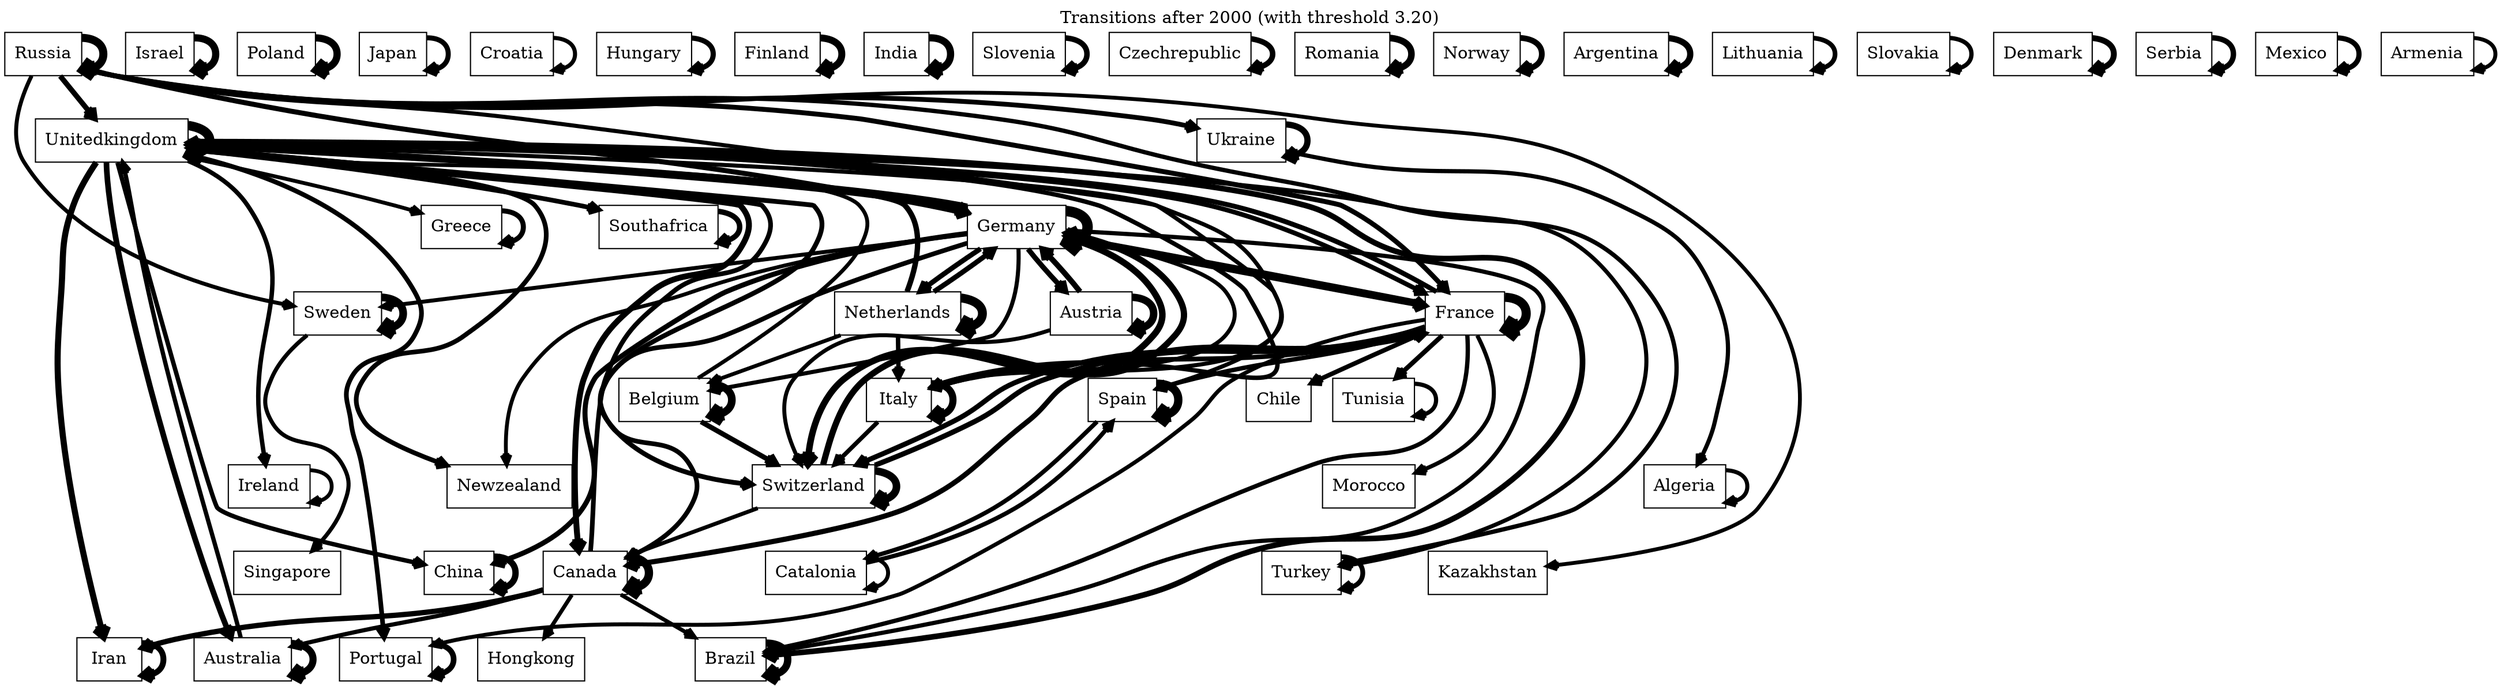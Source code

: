 digraph transition {
 node[shape="rectangle"];
 edge[arrowhead="vee", arrowsize=0.8, weight=0.1]; 
 labelloc="t"; 
 label="Transitions after 2000 (with threshold 3.20)"; 
   "Unitedkingdom" -> "Unitedkingdom" [penwidth = "7.8"];
   "Unitedkingdom" -> "Canada" [penwidth = "4.9"];
   "Germany" -> "Germany" [penwidth = "8.7"];
   "Unitedkingdom" -> "Germany" [penwidth = "4.8"];
   "France" -> "France" [penwidth = "7.6"];
   "Sweden" -> "Sweden" [penwidth = "6.4"];
   "Canada" -> "Canada" [penwidth = "6.9"];
   "Unitedkingdom" -> "Switzerland" [penwidth = "4.0"];
   "Spain" -> "Spain" [penwidth = "6.9"];
   "Switzerland" -> "Germany" [penwidth = "5.2"];
   "Russia" -> "Russia" [penwidth = "6.7"];
   "Unitedkingdom" -> "Australia" [penwidth = "4.7"];
   "Switzerland" -> "Switzerland" [penwidth = "6.3"];
   "Israel" -> "Israel" [penwidth = "6.0"];
   "Canada" -> "Brazil" [penwidth = "3.3"];
   "France" -> "Canada" [penwidth = "4.3"];
   "France" -> "Unitedkingdom" [penwidth = "4.1"];
   "Germany" -> "Unitedkingdom" [penwidth = "5.0"];
   "Poland" -> "Poland" [penwidth = "6.0"];
   "Germany" -> "Austria" [penwidth = "4.3"];
   "Japan" -> "Japan" [penwidth = "4.2"];
   "Australia" -> "Unitedkingdom" [penwidth = "3.6"];
   "Croatia" -> "Croatia" [penwidth = "3.4"];
   "Russia" -> "France" [penwidth = "4.1"];
   "Germany" -> "Belgium" [penwidth = "3.4"];
   "Austria" -> "Austria" [penwidth = "6.2"];
   "Italy" -> "Italy" [penwidth = "5.9"];
   "Netherlands" -> "Netherlands" [penwidth = "7.4"];
   "Germany" -> "China" [penwidth = "4.2"];
   "Belgium" -> "Belgium" [penwidth = "6.4"];
   "Unitedkingdom" -> "Iran" [penwidth = "5.1"];
   "Brazil" -> "Brazil" [penwidth = "6.1"];
   "France" -> "Italy" [penwidth = "3.9"];
   "Iran" -> "Iran" [penwidth = "4.9"];
   "Russia" -> "Kazakhstan" [penwidth = "3.2"];
   "France" -> "Germany" [penwidth = "4.3"];
   "Australia" -> "Australia" [penwidth = "5.9"];
   "Hungary" -> "Hungary" [penwidth = "4.3"];
   "Finland" -> "Finland" [penwidth = "5.8"];
   "Canada" -> "Hongkong" [penwidth = "3.3"];
   "Canada" -> "Iran" [penwidth = "4.4"];
   "Canada" -> "Unitedkingdom" [penwidth = "3.9"];
   "Austria" -> "Germany" [penwidth = "4.6"];
   "Spain" -> "Catalonia" [penwidth = "3.6"];
   "Russia" -> "Germany" [penwidth = "4.2"];
   "Russia" -> "Italy" [penwidth = "3.4"];
   "Russia" -> "Unitedkingdom" [penwidth = "4.4"];
   "Unitedkingdom" -> "Newzealand" [penwidth = "3.9"];
   "Germany" -> "Switzerland" [penwidth = "5.4"];
   "Germany" -> "France" [penwidth = "4.6"];
   "Switzerland" -> "Canada" [penwidth = "3.3"];
   "Unitedkingdom" -> "Ireland" [penwidth = "3.7"];
   "India" -> "India" [penwidth = "6.0"];
   "Switzerland" -> "France" [penwidth = "4.3"];
   "Unitedkingdom" -> "France" [penwidth = "3.9"];
   "Germany" -> "Canada" [penwidth = "3.9"];
   "Ireland" -> "Ireland" [penwidth = "3.2"];
   "Germany" -> "Brazil" [penwidth = "3.5"];
   "Slovenia" -> "Slovenia" [penwidth = "4.6"];
   "Unitedkingdom" -> "Brazil" [penwidth = "4.7"];
   "Unitedkingdom" -> "Italy" [penwidth = "3.7"];
   "Russia" -> "Sweden" [penwidth = "3.3"];
   "Greece" -> "Greece" [penwidth = "4.2"];
   "Germany" -> "Netherlands" [penwidth = "4.2"];
   "Ukraine" -> "Ukraine" [penwidth = "5.2"];
   "Germany" -> "Italy" [penwidth = "3.3"];
   "Catalonia" -> "Spain" [penwidth = "3.6"];
   "Germany" -> "Sweden" [penwidth = "3.3"];
   "Unitedkingdom" -> "Portugal" [penwidth = "3.9"];
   "Czechrepublic" -> "Czechrepublic" [penwidth = "4.6"];
   "Turkey" -> "Turkey" [penwidth = "4.0"];
   "Unitedkingdom" -> "Turkey" [penwidth = "3.4"];
   "Romania" -> "Romania" [penwidth = "5.5"];
   "Norway" -> "Norway" [penwidth = "4.8"];
   "Argentina" -> "Argentina" [penwidth = "5.2"];
   "Lithuania" -> "Lithuania" [penwidth = "3.9"];
   "Germany" -> "Newzealand" [penwidth = "3.2"];
   "France" -> "Morocco" [penwidth = "3.4"];
   "Netherlands" -> "Germany" [penwidth = "4.2"];
   "Southafrica" -> "Southafrica" [penwidth = "4.5"];
   "Netherlands" -> "Italy" [penwidth = "3.7"];
   "Slovakia" -> "Slovakia" [penwidth = "3.6"];
   "France" -> "Switzerland" [penwidth = "4.2"];
   "Netherlands" -> "Unitedkingdom" [penwidth = "4.5"];
   "France" -> "Chile" [penwidth = "3.8"];
   "Austria" -> "Switzerland" [penwidth = "3.3"];
   "Unitedkingdom" -> "Spain" [penwidth = "3.4"];
   "Portugal" -> "Portugal" [penwidth = "4.7"];
   "Netherlands" -> "Belgium" [penwidth = "3.2"];
   "France" -> "Spain" [penwidth = "3.7"];
   "Unitedkingdom" -> "Southafrica" [penwidth = "3.9"];
   "Canada" -> "Australia" [penwidth = "3.5"];
   "China" -> "China" [penwidth = "5.3"];
   "Denmark" -> "Denmark" [penwidth = "4.9"];
   "Russia" -> "Ukraine" [penwidth = "4.0"];
   "France" -> "Portugal" [penwidth = "3.3"];
   "Serbia" -> "Serbia" [penwidth = "4.5"];
   "Mexico" -> "Mexico" [penwidth = "4.3"];
   "Belgium" -> "Switzerland" [penwidth = "4.2"];
   "Unitedkingdom" -> "China" [penwidth = "3.7"];
   "Russia" -> "Turkey" [penwidth = "3.6"];
   "France" -> "Tunisia" [penwidth = "3.9"];
   "France" -> "Brazil" [penwidth = "3.6"];
   "Unitedkingdom" -> "Greece" [penwidth = "3.2"];
   "Catalonia" -> "Catalonia" [penwidth = "3.3"];
   "Algeria" -> "Algeria" [penwidth = "3.4"];
   "Belgium" -> "Unitedkingdom" [penwidth = "3.2"];
   "Tunisia" -> "Tunisia" [penwidth = "3.5"];
   "Sweden" -> "Singapore" [penwidth = "3.4"];
   "Italy" -> "Switzerland" [penwidth = "3.6"];
   "Ukraine" -> "Algeria" [penwidth = "3.5"];
   "Armenia" -> "Armenia" [penwidth = "3.3"];
 }
